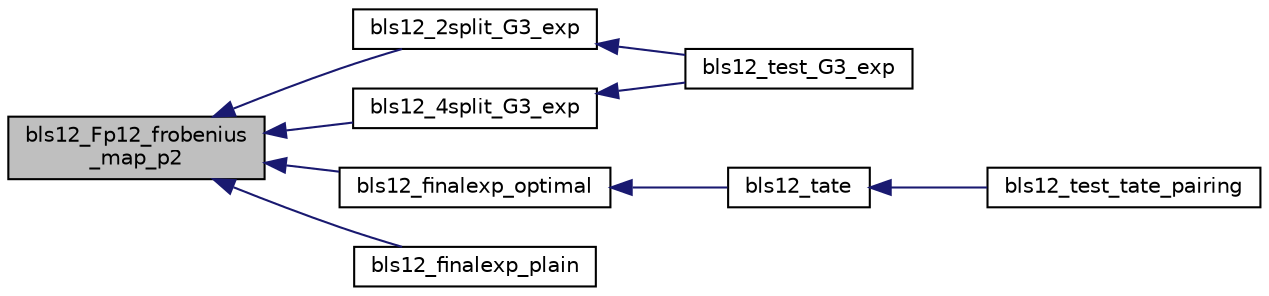 digraph "bls12_Fp12_frobenius_map_p2"
{
  edge [fontname="Helvetica",fontsize="10",labelfontname="Helvetica",labelfontsize="10"];
  node [fontname="Helvetica",fontsize="10",shape=record];
  rankdir="LR";
  Node17 [label="bls12_Fp12_frobenius\l_map_p2",height=0.2,width=0.4,color="black", fillcolor="grey75", style="filled", fontcolor="black"];
  Node17 -> Node18 [dir="back",color="midnightblue",fontsize="10",style="solid",fontname="Helvetica"];
  Node18 [label="bls12_2split_G3_exp",height=0.2,width=0.4,color="black", fillcolor="white", style="filled",URL="$bls12___g3__exp_8h.html#a04349573c89d398f04506a6db9e2c487"];
  Node18 -> Node19 [dir="back",color="midnightblue",fontsize="10",style="solid",fontname="Helvetica"];
  Node19 [label="bls12_test_G3_exp",height=0.2,width=0.4,color="black", fillcolor="white", style="filled",URL="$bls12__test__pairings_8h.html#a084d9bc232ef377fb2baa2fdb19686b2"];
  Node17 -> Node20 [dir="back",color="midnightblue",fontsize="10",style="solid",fontname="Helvetica"];
  Node20 [label="bls12_4split_G3_exp",height=0.2,width=0.4,color="black", fillcolor="white", style="filled",URL="$bls12___g3__exp_8h.html#a9664a6d82c05d087c7e9cf80b657311d"];
  Node20 -> Node19 [dir="back",color="midnightblue",fontsize="10",style="solid",fontname="Helvetica"];
  Node17 -> Node21 [dir="back",color="midnightblue",fontsize="10",style="solid",fontname="Helvetica"];
  Node21 [label="bls12_finalexp_optimal",height=0.2,width=0.4,color="black", fillcolor="white", style="filled",URL="$bls12__finalexp_8h.html#a7ebeae6dd8ceff07d604ddb47a9cd2a1"];
  Node21 -> Node22 [dir="back",color="midnightblue",fontsize="10",style="solid",fontname="Helvetica"];
  Node22 [label="bls12_tate",height=0.2,width=0.4,color="black", fillcolor="white", style="filled",URL="$bls12__pairings_8h.html#a83edc7fcbac2490ab67a1e6f746bdd68"];
  Node22 -> Node23 [dir="back",color="midnightblue",fontsize="10",style="solid",fontname="Helvetica"];
  Node23 [label="bls12_test_tate_pairing",height=0.2,width=0.4,color="black", fillcolor="white", style="filled",URL="$bls12__test__pairings_8h.html#aab7376446062228691c95fa9ea45da9b"];
  Node17 -> Node24 [dir="back",color="midnightblue",fontsize="10",style="solid",fontname="Helvetica"];
  Node24 [label="bls12_finalexp_plain",height=0.2,width=0.4,color="black", fillcolor="white", style="filled",URL="$bls12__finalexp_8h.html#a82823a1827b2e4ee6fca04f570708e8f"];
}
